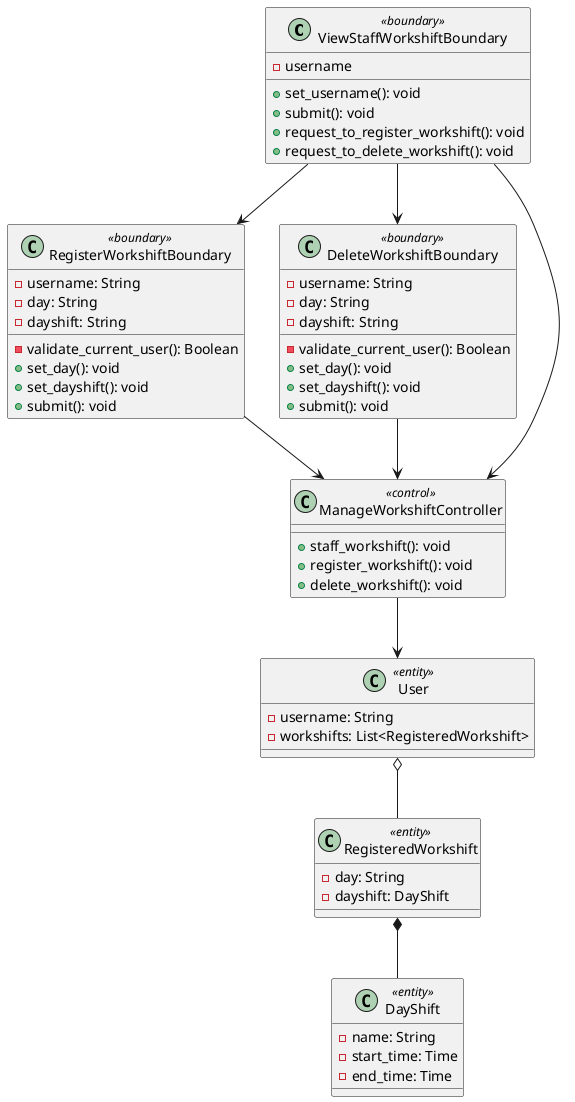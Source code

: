 @startuml

class ViewStaffWorkshiftBoundary <<boundary>> {
    - username
    
    + set_username(): void
    + submit(): void
    + request_to_register_workshift(): void
    + request_to_delete_workshift(): void
}

class RegisterWorkshiftBoundary <<boundary>> {
    - username: String
    - day: String
    - dayshift: String

    - validate_current_user(): Boolean
    + set_day(): void
    + set_dayshift(): void
    + submit(): void
}

class DeleteWorkshiftBoundary <<boundary>> {
    - username: String
    - day: String
    - dayshift: String
    
    - validate_current_user(): Boolean
    + set_day(): void
    + set_dayshift(): void
    + submit(): void
}

class ManageWorkshiftController <<control>> {

    + staff_workshift(): void
    + register_workshift(): void
    + delete_workshift(): void
}

class User <<entity>> {
    - username: String
    - workshifts: List<RegisteredWorkshift>
}

class RegisteredWorkshift <<entity>> {
    - day: String
    - dayshift: DayShift
}

class DayShift <<entity>> {
    - name: String
    - start_time: Time
    - end_time: Time
}

ViewStaffWorkshiftBoundary --> ManageWorkshiftController
ViewStaffWorkshiftBoundary --> RegisterWorkshiftBoundary
ViewStaffWorkshiftBoundary --> DeleteWorkshiftBoundary
RegisterWorkshiftBoundary --> ManageWorkshiftController
DeleteWorkshiftBoundary --> ManageWorkshiftController
ManageWorkshiftController --> User
User o-- RegisteredWorkshift
RegisteredWorkshift *-- DayShift

@enduml